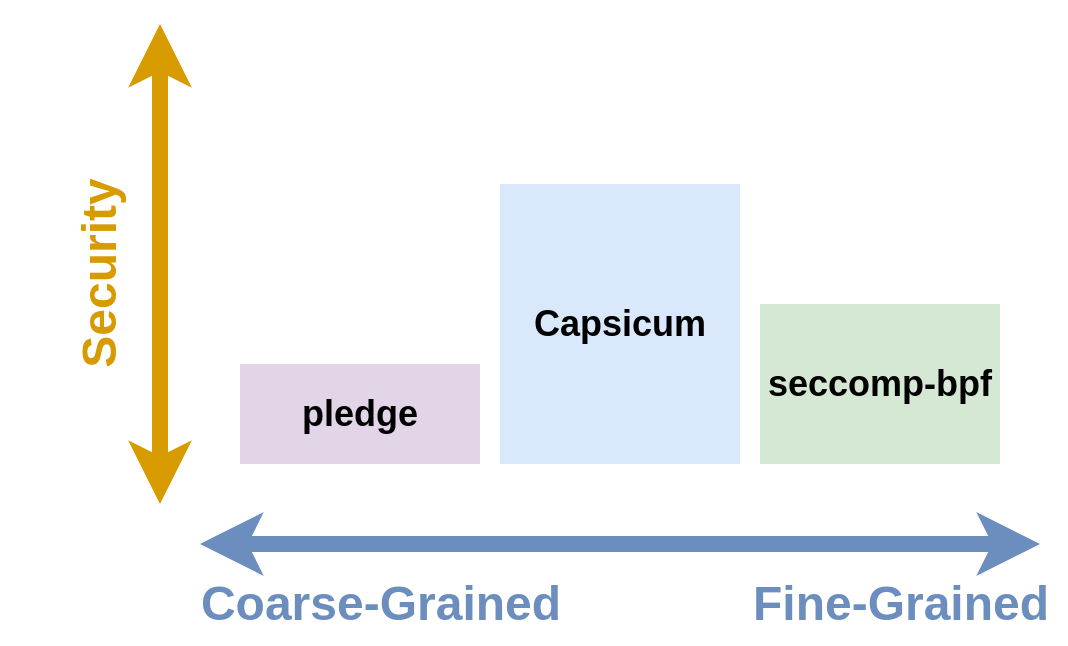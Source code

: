 <mxfile version="13.6.2" type="device"><diagram id="y2I4u8pIKDdG3eG2VDAv" name="Page-1"><mxGraphModel dx="1585" dy="896" grid="1" gridSize="10" guides="1" tooltips="1" connect="1" arrows="1" fold="1" page="1" pageScale="1" pageWidth="850" pageHeight="1100" math="0" shadow="0"><root><mxCell id="0"/><mxCell id="1" parent="0"/><mxCell id="TtUmopdsJ7hezo5qioqm-2" value="" style="endArrow=classic;startArrow=classic;html=1;fontColor=#000000;strokeWidth=8;fillColor=#ffe6cc;strokeColor=#d79b00;" parent="1" edge="1"><mxGeometry width="50" height="50" relative="1" as="geometry"><mxPoint x="240" y="400" as="sourcePoint"/><mxPoint x="240" y="160" as="targetPoint"/></mxGeometry></mxCell><mxCell id="TtUmopdsJ7hezo5qioqm-4" value="Security" style="text;html=1;fontSize=24;fontStyle=1;verticalAlign=middle;align=center;dashed=1;fontColor=#D79B00;horizontal=0;" parent="1" vertex="1"><mxGeometry x="160" y="265" width="100" height="40" as="geometry"/></mxCell><mxCell id="TtUmopdsJ7hezo5qioqm-5" value="" style="endArrow=classic;startArrow=classic;html=1;fontColor=#000000;strokeWidth=8;fillColor=#dae8fc;strokeColor=#6c8ebf;" parent="1" edge="1"><mxGeometry width="50" height="50" relative="1" as="geometry"><mxPoint x="260" y="420" as="sourcePoint"/><mxPoint x="680" y="420" as="targetPoint"/></mxGeometry></mxCell><mxCell id="TtUmopdsJ7hezo5qioqm-6" value="Coarse-Grained" style="text;html=1;fontSize=24;fontStyle=1;verticalAlign=middle;align=center;dashed=1;fontColor=#6C8EBF;" parent="1" vertex="1"><mxGeometry x="300" y="430" width="100" height="40" as="geometry"/></mxCell><mxCell id="TtUmopdsJ7hezo5qioqm-7" value="Fine-Grained" style="text;html=1;fontSize=24;fontStyle=1;verticalAlign=middle;align=center;dashed=1;fontColor=#6C8EBF;" parent="1" vertex="1"><mxGeometry x="560" y="430" width="100" height="40" as="geometry"/></mxCell><mxCell id="TtUmopdsJ7hezo5qioqm-11" value="pledge" style="rounded=0;whiteSpace=wrap;html=1;strokeWidth=1;fillColor=#e1d5e7;align=center;fontStyle=1;fontSize=18;strokeColor=none;" parent="1" vertex="1"><mxGeometry x="280" y="330" width="120" height="50" as="geometry"/></mxCell><mxCell id="TtUmopdsJ7hezo5qioqm-12" value="Capsicum" style="rounded=0;whiteSpace=wrap;html=1;strokeWidth=1;fillColor=#dae8fc;align=center;strokeColor=none;fontStyle=1;fontSize=18;" parent="1" vertex="1"><mxGeometry x="410" y="240" width="120" height="140" as="geometry"/></mxCell><mxCell id="TtUmopdsJ7hezo5qioqm-13" value="seccomp-bpf" style="rounded=0;whiteSpace=wrap;html=1;strokeWidth=1;fillColor=#d5e8d4;align=center;strokeColor=none;fontStyle=1;fontSize=18;" parent="1" vertex="1"><mxGeometry x="540" y="300" width="120" height="80" as="geometry"/></mxCell><mxCell id="TtUmopdsJ7hezo5qioqm-14" style="edgeStyle=none;rounded=0;orthogonalLoop=1;jettySize=auto;html=1;exitX=1;exitY=0.25;exitDx=0;exitDy=0;strokeWidth=8;fontColor=#6C8EBF;" parent="1" source="TtUmopdsJ7hezo5qioqm-4" target="TtUmopdsJ7hezo5qioqm-4" edge="1"><mxGeometry relative="1" as="geometry"/></mxCell></root></mxGraphModel></diagram></mxfile>